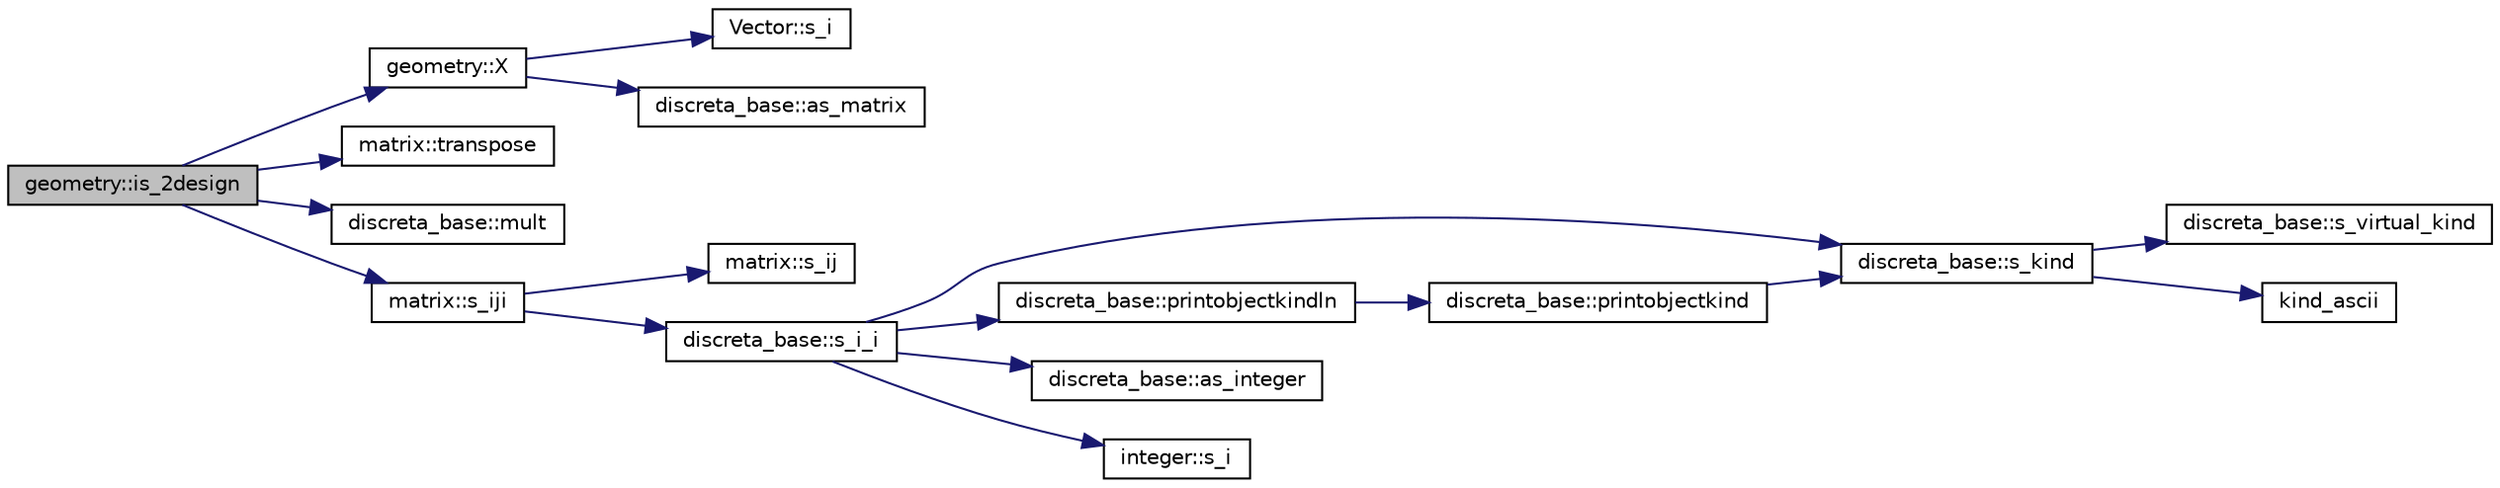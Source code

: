 digraph "geometry::is_2design"
{
  edge [fontname="Helvetica",fontsize="10",labelfontname="Helvetica",labelfontsize="10"];
  node [fontname="Helvetica",fontsize="10",shape=record];
  rankdir="LR";
  Node885 [label="geometry::is_2design",height=0.2,width=0.4,color="black", fillcolor="grey75", style="filled", fontcolor="black"];
  Node885 -> Node886 [color="midnightblue",fontsize="10",style="solid",fontname="Helvetica"];
  Node886 [label="geometry::X",height=0.2,width=0.4,color="black", fillcolor="white", style="filled",URL="$da/d44/classgeometry.html#a2eff9c42b83c90012092d49218237d9d"];
  Node886 -> Node887 [color="midnightblue",fontsize="10",style="solid",fontname="Helvetica"];
  Node887 [label="Vector::s_i",height=0.2,width=0.4,color="black", fillcolor="white", style="filled",URL="$d5/db2/class_vector.html#a1c4fe1752523df8119f70dd550244871"];
  Node886 -> Node888 [color="midnightblue",fontsize="10",style="solid",fontname="Helvetica"];
  Node888 [label="discreta_base::as_matrix",height=0.2,width=0.4,color="black", fillcolor="white", style="filled",URL="$d7/d71/classdiscreta__base.html#ae4d7f56d917a4707b838fbffde6467ff"];
  Node885 -> Node889 [color="midnightblue",fontsize="10",style="solid",fontname="Helvetica"];
  Node889 [label="matrix::transpose",height=0.2,width=0.4,color="black", fillcolor="white", style="filled",URL="$d1/d8d/classmatrix.html#a1d8064be96298b81e8e060f02b9cef3e"];
  Node885 -> Node890 [color="midnightblue",fontsize="10",style="solid",fontname="Helvetica"];
  Node890 [label="discreta_base::mult",height=0.2,width=0.4,color="black", fillcolor="white", style="filled",URL="$d7/d71/classdiscreta__base.html#a96f759b28f7c30bdfd95ac10f5972bd0"];
  Node885 -> Node891 [color="midnightblue",fontsize="10",style="solid",fontname="Helvetica"];
  Node891 [label="matrix::s_iji",height=0.2,width=0.4,color="black", fillcolor="white", style="filled",URL="$d1/d8d/classmatrix.html#af8d3c35817af62a3c0097ddf64422d96"];
  Node891 -> Node892 [color="midnightblue",fontsize="10",style="solid",fontname="Helvetica"];
  Node892 [label="matrix::s_ij",height=0.2,width=0.4,color="black", fillcolor="white", style="filled",URL="$d1/d8d/classmatrix.html#ab36f1b3abd2df280224c50c9debb57df"];
  Node891 -> Node893 [color="midnightblue",fontsize="10",style="solid",fontname="Helvetica"];
  Node893 [label="discreta_base::s_i_i",height=0.2,width=0.4,color="black", fillcolor="white", style="filled",URL="$d7/d71/classdiscreta__base.html#aadb92c01fbe69b3034b0214b33fbc735"];
  Node893 -> Node894 [color="midnightblue",fontsize="10",style="solid",fontname="Helvetica"];
  Node894 [label="discreta_base::s_kind",height=0.2,width=0.4,color="black", fillcolor="white", style="filled",URL="$d7/d71/classdiscreta__base.html#a8a830025c74adbbc3362418a7c2ba157"];
  Node894 -> Node895 [color="midnightblue",fontsize="10",style="solid",fontname="Helvetica"];
  Node895 [label="discreta_base::s_virtual_kind",height=0.2,width=0.4,color="black", fillcolor="white", style="filled",URL="$d7/d71/classdiscreta__base.html#a52778a6d6943a468be083d0785d418fb"];
  Node894 -> Node896 [color="midnightblue",fontsize="10",style="solid",fontname="Helvetica"];
  Node896 [label="kind_ascii",height=0.2,width=0.4,color="black", fillcolor="white", style="filled",URL="$d9/d60/discreta_8h.html#ad0ce825a9f29bc6cec27e1b64cfe27bf"];
  Node893 -> Node897 [color="midnightblue",fontsize="10",style="solid",fontname="Helvetica"];
  Node897 [label="discreta_base::printobjectkindln",height=0.2,width=0.4,color="black", fillcolor="white", style="filled",URL="$d7/d71/classdiscreta__base.html#a677ccc8f392ebedde05e453f8cf59559"];
  Node897 -> Node898 [color="midnightblue",fontsize="10",style="solid",fontname="Helvetica"];
  Node898 [label="discreta_base::printobjectkind",height=0.2,width=0.4,color="black", fillcolor="white", style="filled",URL="$d7/d71/classdiscreta__base.html#aa75a1314aa706909b029664944904231"];
  Node898 -> Node894 [color="midnightblue",fontsize="10",style="solid",fontname="Helvetica"];
  Node893 -> Node899 [color="midnightblue",fontsize="10",style="solid",fontname="Helvetica"];
  Node899 [label="discreta_base::as_integer",height=0.2,width=0.4,color="black", fillcolor="white", style="filled",URL="$d7/d71/classdiscreta__base.html#a00d7691eaf874fd283d942692fe8dd26"];
  Node893 -> Node900 [color="midnightblue",fontsize="10",style="solid",fontname="Helvetica"];
  Node900 [label="integer::s_i",height=0.2,width=0.4,color="black", fillcolor="white", style="filled",URL="$d0/de5/classinteger.html#adf28e9f94d4c844adaa950deeb80b904"];
}
